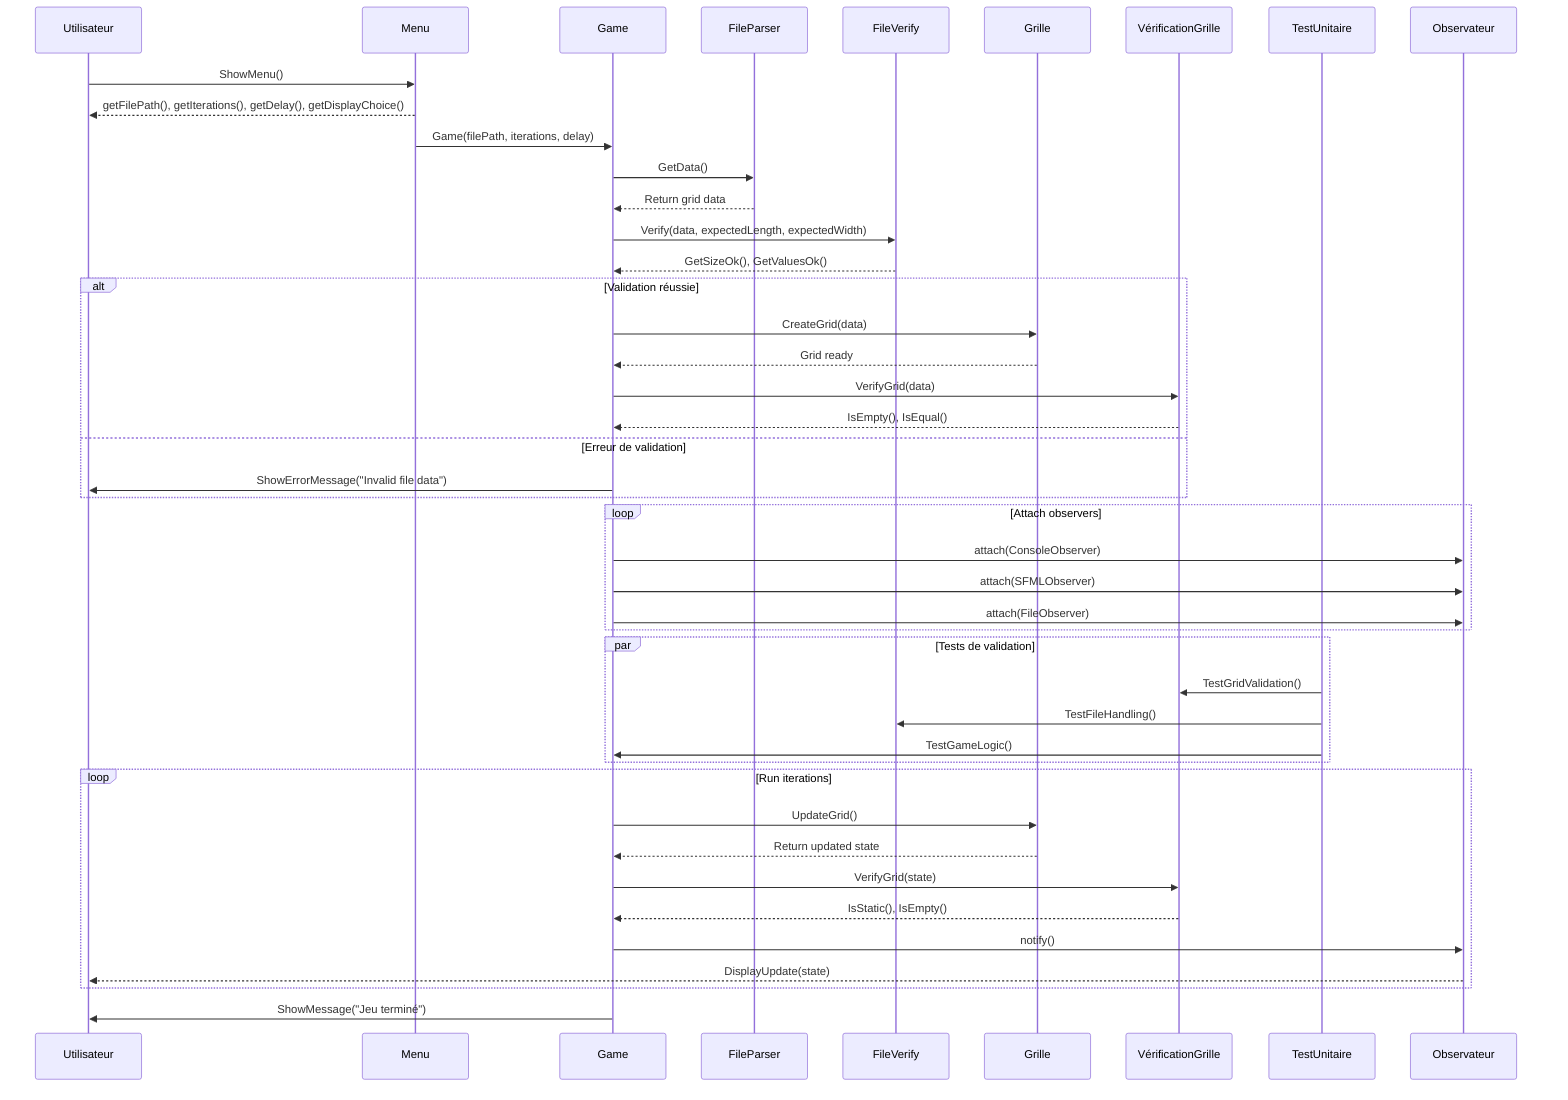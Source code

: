sequenceDiagram
    participant User as Utilisateur
    participant Menu as Menu
    participant Game as Game
    participant FileParser as FileParser
    participant FileVerify as FileVerify
    participant Grid as Grille
    participant GridVerify as VérificationGrille
    participant UnitaryTest as TestUnitaire
    participant Observer as Observateur

    %% Étape 1 : Configuration utilisateur
    User ->> Menu: ShowMenu()
    Menu -->> User: getFilePath(), getIterations(), getDelay(), getDisplayChoice()
    Menu ->> Game: Game(filePath, iterations, delay)

    %% Étape 2 : Chargement et validation des données
    Game ->> FileParser: GetData()
    FileParser -->> Game: Return grid data
    Game ->> FileVerify: Verify(data, expectedLength, expectedWidth)
    FileVerify -->> Game: GetSizeOk(), GetValuesOk()

    %% Étape 3 : Initialisation et vérification de la grille
    alt Validation réussie
        Game ->> Grid: CreateGrid(data)
        Grid -->> Game: Grid ready
        Game ->> GridVerify: VerifyGrid(data)
        GridVerify -->> Game: IsEmpty(), IsEqual()
    else Erreur de validation
        Game ->> User: ShowErrorMessage("Invalid file data")
    end

    %% Étape 4 : Attachement des observateurs
    loop Attach observers
        Game ->> Observer: attach(ConsoleObserver)
        Game ->> Observer: attach(SFMLObserver)
        Game ->> Observer: attach(FileObserver)
    end

    %% Étape 5 : Tests unitaires
    par Tests de validation
        UnitaryTest ->> GridVerify: TestGridValidation()
        UnitaryTest ->> FileVerify: TestFileHandling()
        UnitaryTest ->> Game: TestGameLogic()
    end

    %% Étape 6 : Exécution du jeu
    loop Run iterations
        Game ->> Grid: UpdateGrid()
        Grid -->> Game: Return updated state
        Game ->> GridVerify: VerifyGrid(state)
        GridVerify -->> Game: IsStatic(), IsEmpty()
        Game ->> Observer: notify()
        Observer -->> User: DisplayUpdate(state)
    end

    %% Étape 7 : Fin du jeu
    Game ->> User: ShowMessage("Jeu terminé")